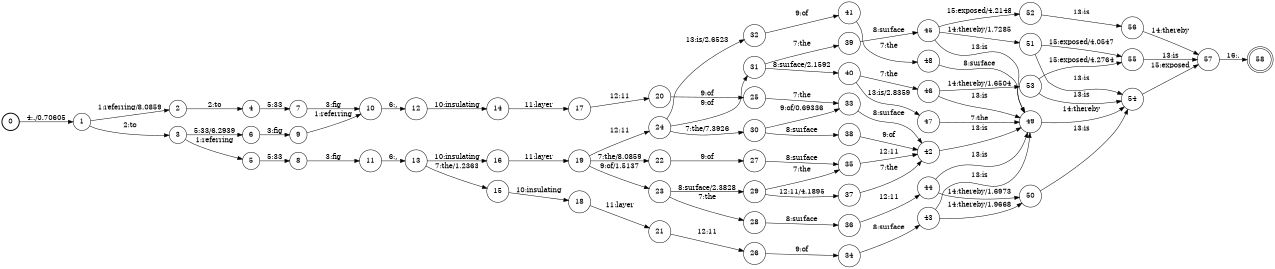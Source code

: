 digraph FST {
rankdir = LR;
size = "8.5,11";
label = "";
center = 1;
orientation = Portrait;
ranksep = "0.4";
nodesep = "0.25";
0 [label = "0", shape = circle, style = bold, fontsize = 14]
	0 -> 1 [label = "4:./0.70605", fontsize = 14];
1 [label = "1", shape = circle, style = solid, fontsize = 14]
	1 -> 2 [label = "1:referring/8.0859", fontsize = 14];
	1 -> 3 [label = "2:to", fontsize = 14];
2 [label = "2", shape = circle, style = solid, fontsize = 14]
	2 -> 4 [label = "2:to", fontsize = 14];
3 [label = "3", shape = circle, style = solid, fontsize = 14]
	3 -> 5 [label = "1:referring", fontsize = 14];
	3 -> 6 [label = "5:33/6.2939", fontsize = 14];
4 [label = "4", shape = circle, style = solid, fontsize = 14]
	4 -> 7 [label = "5:33", fontsize = 14];
5 [label = "5", shape = circle, style = solid, fontsize = 14]
	5 -> 8 [label = "5:33", fontsize = 14];
6 [label = "6", shape = circle, style = solid, fontsize = 14]
	6 -> 9 [label = "3:fig", fontsize = 14];
7 [label = "7", shape = circle, style = solid, fontsize = 14]
	7 -> 10 [label = "3:fig", fontsize = 14];
8 [label = "8", shape = circle, style = solid, fontsize = 14]
	8 -> 11 [label = "3:fig", fontsize = 14];
9 [label = "9", shape = circle, style = solid, fontsize = 14]
	9 -> 10 [label = "1:referring", fontsize = 14];
10 [label = "10", shape = circle, style = solid, fontsize = 14]
	10 -> 12 [label = "6:,", fontsize = 14];
11 [label = "11", shape = circle, style = solid, fontsize = 14]
	11 -> 13 [label = "6:,", fontsize = 14];
12 [label = "12", shape = circle, style = solid, fontsize = 14]
	12 -> 14 [label = "10:insulating", fontsize = 14];
13 [label = "13", shape = circle, style = solid, fontsize = 14]
	13 -> 15 [label = "7:the/1.2363", fontsize = 14];
	13 -> 16 [label = "10:insulating", fontsize = 14];
14 [label = "14", shape = circle, style = solid, fontsize = 14]
	14 -> 17 [label = "11:layer", fontsize = 14];
15 [label = "15", shape = circle, style = solid, fontsize = 14]
	15 -> 18 [label = "10:insulating", fontsize = 14];
16 [label = "16", shape = circle, style = solid, fontsize = 14]
	16 -> 19 [label = "11:layer", fontsize = 14];
17 [label = "17", shape = circle, style = solid, fontsize = 14]
	17 -> 20 [label = "12:11", fontsize = 14];
18 [label = "18", shape = circle, style = solid, fontsize = 14]
	18 -> 21 [label = "11:layer", fontsize = 14];
19 [label = "19", shape = circle, style = solid, fontsize = 14]
	19 -> 22 [label = "7:the/8.0859", fontsize = 14];
	19 -> 23 [label = "9:of/1.5137", fontsize = 14];
	19 -> 24 [label = "12:11", fontsize = 14];
20 [label = "20", shape = circle, style = solid, fontsize = 14]
	20 -> 25 [label = "9:of", fontsize = 14];
21 [label = "21", shape = circle, style = solid, fontsize = 14]
	21 -> 26 [label = "12:11", fontsize = 14];
22 [label = "22", shape = circle, style = solid, fontsize = 14]
	22 -> 27 [label = "9:of", fontsize = 14];
23 [label = "23", shape = circle, style = solid, fontsize = 14]
	23 -> 28 [label = "7:the", fontsize = 14];
	23 -> 29 [label = "8:surface/2.3828", fontsize = 14];
24 [label = "24", shape = circle, style = solid, fontsize = 14]
	24 -> 30 [label = "7:the/7.3926", fontsize = 14];
	24 -> 31 [label = "9:of", fontsize = 14];
	24 -> 32 [label = "13:is/2.6523", fontsize = 14];
25 [label = "25", shape = circle, style = solid, fontsize = 14]
	25 -> 33 [label = "7:the", fontsize = 14];
26 [label = "26", shape = circle, style = solid, fontsize = 14]
	26 -> 34 [label = "9:of", fontsize = 14];
27 [label = "27", shape = circle, style = solid, fontsize = 14]
	27 -> 35 [label = "8:surface", fontsize = 14];
28 [label = "28", shape = circle, style = solid, fontsize = 14]
	28 -> 36 [label = "8:surface", fontsize = 14];
29 [label = "29", shape = circle, style = solid, fontsize = 14]
	29 -> 35 [label = "7:the", fontsize = 14];
	29 -> 37 [label = "12:11/4.1895", fontsize = 14];
30 [label = "30", shape = circle, style = solid, fontsize = 14]
	30 -> 38 [label = "8:surface", fontsize = 14];
	30 -> 33 [label = "9:of/0.69336", fontsize = 14];
31 [label = "31", shape = circle, style = solid, fontsize = 14]
	31 -> 39 [label = "7:the", fontsize = 14];
	31 -> 40 [label = "8:surface/2.1592", fontsize = 14];
32 [label = "32", shape = circle, style = solid, fontsize = 14]
	32 -> 41 [label = "9:of", fontsize = 14];
33 [label = "33", shape = circle, style = solid, fontsize = 14]
	33 -> 42 [label = "8:surface", fontsize = 14];
34 [label = "34", shape = circle, style = solid, fontsize = 14]
	34 -> 43 [label = "8:surface", fontsize = 14];
35 [label = "35", shape = circle, style = solid, fontsize = 14]
	35 -> 42 [label = "12:11", fontsize = 14];
36 [label = "36", shape = circle, style = solid, fontsize = 14]
	36 -> 44 [label = "12:11", fontsize = 14];
37 [label = "37", shape = circle, style = solid, fontsize = 14]
	37 -> 42 [label = "7:the", fontsize = 14];
38 [label = "38", shape = circle, style = solid, fontsize = 14]
	38 -> 42 [label = "9:of", fontsize = 14];
39 [label = "39", shape = circle, style = solid, fontsize = 14]
	39 -> 45 [label = "8:surface", fontsize = 14];
40 [label = "40", shape = circle, style = solid, fontsize = 14]
	40 -> 46 [label = "7:the", fontsize = 14];
	40 -> 47 [label = "13:is/2.8359", fontsize = 14];
41 [label = "41", shape = circle, style = solid, fontsize = 14]
	41 -> 48 [label = "7:the", fontsize = 14];
42 [label = "42", shape = circle, style = solid, fontsize = 14]
	42 -> 49 [label = "13:is", fontsize = 14];
43 [label = "43", shape = circle, style = solid, fontsize = 14]
	43 -> 49 [label = "13:is", fontsize = 14];
	43 -> 50 [label = "14:thereby/1.9668", fontsize = 14];
44 [label = "44", shape = circle, style = solid, fontsize = 14]
	44 -> 49 [label = "13:is", fontsize = 14];
	44 -> 50 [label = "14:thereby/1.6973", fontsize = 14];
45 [label = "45", shape = circle, style = solid, fontsize = 14]
	45 -> 49 [label = "13:is", fontsize = 14];
	45 -> 51 [label = "14:thereby/1.7285", fontsize = 14];
	45 -> 52 [label = "15:exposed/4.2148", fontsize = 14];
46 [label = "46", shape = circle, style = solid, fontsize = 14]
	46 -> 49 [label = "13:is", fontsize = 14];
	46 -> 53 [label = "14:thereby/1.6504", fontsize = 14];
47 [label = "47", shape = circle, style = solid, fontsize = 14]
	47 -> 49 [label = "7:the", fontsize = 14];
48 [label = "48", shape = circle, style = solid, fontsize = 14]
	48 -> 49 [label = "8:surface", fontsize = 14];
49 [label = "49", shape = circle, style = solid, fontsize = 14]
	49 -> 54 [label = "14:thereby", fontsize = 14];
50 [label = "50", shape = circle, style = solid, fontsize = 14]
	50 -> 54 [label = "13:is", fontsize = 14];
51 [label = "51", shape = circle, style = solid, fontsize = 14]
	51 -> 54 [label = "13:is", fontsize = 14];
	51 -> 55 [label = "15:exposed/4.0547", fontsize = 14];
52 [label = "52", shape = circle, style = solid, fontsize = 14]
	52 -> 56 [label = "13:is", fontsize = 14];
53 [label = "53", shape = circle, style = solid, fontsize = 14]
	53 -> 54 [label = "13:is", fontsize = 14];
	53 -> 55 [label = "15:exposed/4.2764", fontsize = 14];
54 [label = "54", shape = circle, style = solid, fontsize = 14]
	54 -> 57 [label = "15:exposed", fontsize = 14];
55 [label = "55", shape = circle, style = solid, fontsize = 14]
	55 -> 57 [label = "13:is", fontsize = 14];
56 [label = "56", shape = circle, style = solid, fontsize = 14]
	56 -> 57 [label = "14:thereby", fontsize = 14];
57 [label = "57", shape = circle, style = solid, fontsize = 14]
	57 -> 58 [label = "16:.", fontsize = 14];
58 [label = "58", shape = doublecircle, style = solid, fontsize = 14]
}
